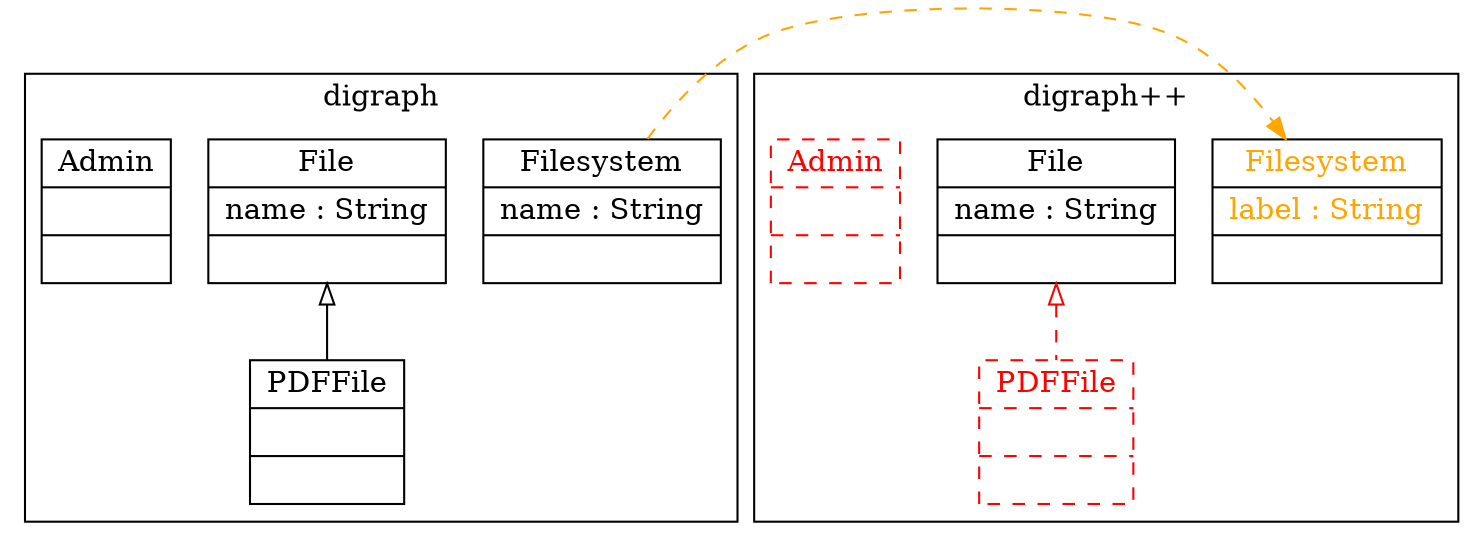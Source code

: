 digraph {
edge ["dir"="none"]
subgraph "cluster_left" {
edge ["dir"="forward"]
graph ["label"="digraph"]
"Filesystem" ["shape"="record","label"="{Filesystem|name : String|}"]
"File" ["shape"="record","label"="{File|name : String|}"]
"PDFFile" ["shape"="record","label"="{PDFFile||}"]
"Admin" ["shape"="record","label"="{Admin||}"]
"File" -> "PDFFile" ["dir"="back","arrowtail"="empty","name"="e7"]
}
subgraph "cluster_right" {
edge ["dir"="forward"]
graph ["label"="digraph++"]
"_Filesystem" ["shape"="record","label"="{Filesystem|label : String|}","fontcolor"="orange"]
"_File" ["shape"="record","label"="{File|name : String|}"]
"_PDFFile" ["shape"="record","label"="{PDFFile||}","color"="red","style"="dashed","fontcolor"="red"]
"_Admin" ["shape"="record","label"="{Admin||}","color"="red","style"="dashed","fontcolor"="red"]
"_File" -> "_PDFFile" ["dir"="back","arrowtail"="empty","name"="e7","color"="red","style"="dashed","fontcolor"="red"]
}
"Filesystem" -> "_Filesystem" ["constraint"="false","style"="dashed","dir"="forward","color"="orange"]
}